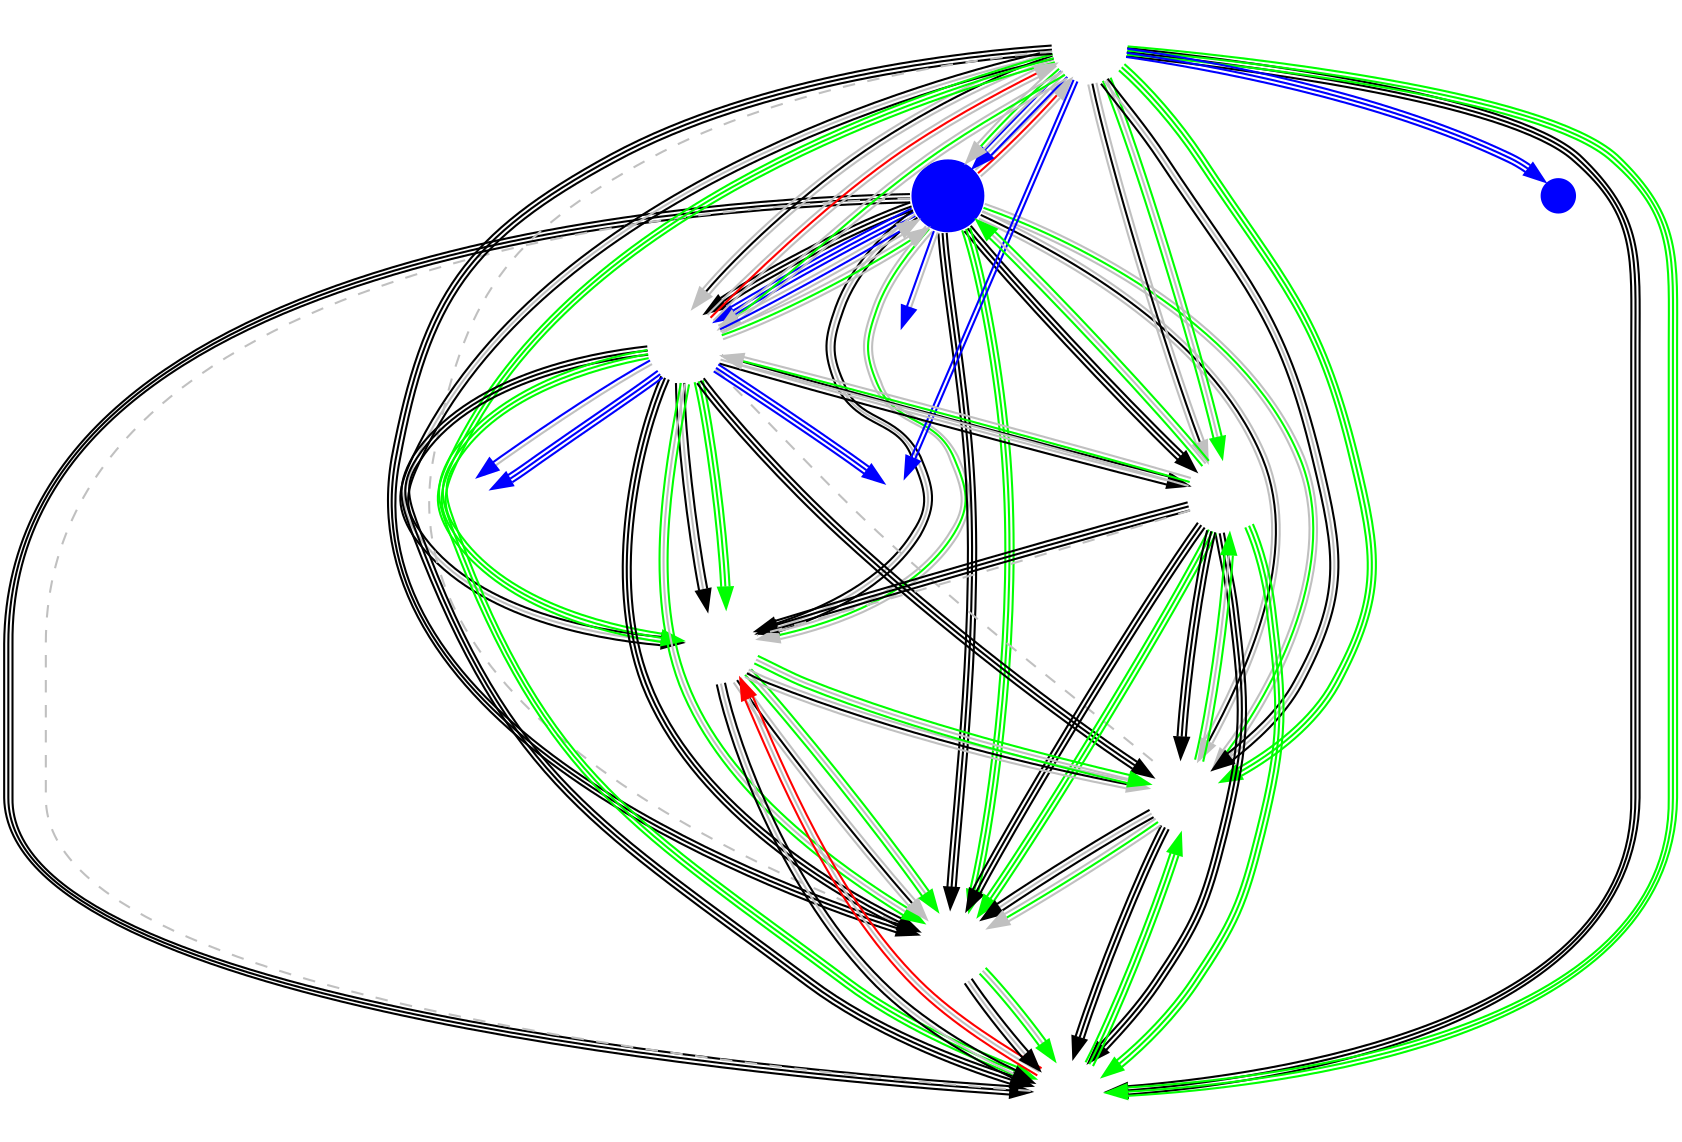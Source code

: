 digraph EU {
	node [shape=circle fixedsize=true width=.5 label="" color="white" margin=0.5];
	imagepath="logos/";
	TL	[image="liquid.png" style="filled" fillcolor="blue"];
	FNC	[image="fnatic.png"];
	DIG	[image="dignitas.png"];
	EXP	[image="expert.png"];
	PD	[image="playing-ducks.png"];
	BEG	[image="begenius.png"];
	SNG	[image="team-synergy.png"];
	TRC	[image="tricked.png"];

	/* Week 1 */
	TL	->	DIG		[ color="black:black:black" ]
	EXP	->	PD		[ color="black:black:black" ]
	SNG	->	BEG		[ color="black:gray:black" ]
	FNC	->	TRC		[ color="black:gray:black" ]
	EXP	->	TRC		[ color="black:black:black" ]
	TL	->	FNC		[ /*color="gray:black:gray"*/ color="gray:red:gray" constraint=false ]

	/* Week 2 */
	DIG	->	SNG		[ color="black:black:black" ]
	PD	->	BEG		[ color="black:gray:black" ]
	DIG	->	TRC		[ color="black:black:black" ]
	TL	->	PD		[ color="black:gray:black" ]
	FNC	->	SNG		[ color="black:black:black" ]
	EXP	->	BEG		[ color="black:black:black" ]

	/* Week 3 */
	PD	->	TRC		[ color="gray:black:gray" ]
	FNC	->	BEG		[ color="black:black:black" ]
	TL	->	SNG		[ color="black:black:black" ]
	DIG	->	EXP		[ color="black:gray:black" ]
	FNC	->	EXP		[ color="gray:black:gray" ]
	TRC	->	SNG		[ color="black:gray:black" ]

	/* Week 4 */
	DIG	->	PD		[ color="black:gray:black" ]
	TL	->	BEG		[ color="black:black:black" ]
	TRC	->	BEG		[ color="black:black:black" ]
	TL	->	EXP		[ color="black:black:black" ]
	FNC	->	DIG		[ color="gray:black:gray" ]
	PD	->	SNG		[ color="gray:black:gray" ]

	/* Week 5 */
	FNC	->	PD		[ color="black:gray:black" ]
	TL	->	TRC		[ color="gray:black:gray" ]
	DIG	->	BEG		[ color="black:black:black" ]
	EXP	->	SNG		[ color="black:black:black" ]



	/*** Western Clash ***/
	node [ width="0.25" ]
	T8	[image="team-8.png"];
	TS	[image="tempo-storm.png" style=filled fillcolor=blue];
	GFE	[image="gale-force-esports.png"];
	NOM	[image="nomia.png"]
//	INF	[image="infamous.png"]

	/* Upper Bracket: Round 1 */
	TL	->	NOM	[ color="blue:gray" ]
	DIG	->	T8	[ color="blue:gray" ]
//	TS	->	INF	[ color="blue:blue" ]
	FNC	->	GFE	[ color="blue:blue" ]

	/* Lower Bracket: Round 1 */
//	T8	->	NOM	[ color="blue:gray" ]
//	GFE	->	INF	[ color="blue:blue" ]
	
	/* Upper Bracket: Round 2 */
	TL	->	DIG	[ color="blue:blue:blue" ]
	FNC	->	TS	[ color="blue:blue:blue" ]

	/* Lower Bracket: Round 2 */
//	T8	->	TS	[ color="gray:blue:gray" ]
	DIG	->	GFE	[ color="blue:blue:blue" ]

	/* Upper Bracket: Round 3 */
	FNC	->	TL	[ color="blue:gray:blue" ]

	/* Lower Bracket: Round 3 */
	DIG	->	T8	[ color="blue:blue:blue" ]

	/* Upper Bracket: Round 4 */
	DIG	->	FNC	[ /*color="gray:blue:gray"*/ color="gray:red:gray" constraint=false ]

	/* Lower Bracket: Round 4 */
	DIG	->	TL	[ color="gray:blue:gray" ]


	/* Week 6 */
	FNC	->	EXP	[ color="green:gray:green" ]
	TL	->	TRC	[ color="gray:green:gray" ]
	SNG	->	BEG	[ color="green:gray:green" ]
	DIG	->	PD	[ color="green:green:green" ]
	TL	->	PD	[ color="gray:green:gray" ]
	EXP	->	DIG	[ color="gray:green:gray" ]

	/* Week 7 */
	FNC	->	BEG	[ color="green:green:green" ]
	TRC	->	SNG	[ color="gray:green:gray" ]
	FNC	->	PD	[ color="green:green:green" ]
	TRC	->	EXP	[ color="green:gray:green" ]
	DIG	->	BEG	[ color="green:green:green" ]
	TL	->	SNG	[ color="green:green:green" ]

	/* Week 8 */
	PD	->	TRC	[ color="green:gray:green" ]
	DIG	->	SNG	[ color="green:gray:green" ]
	EXP	->	BEG	[ color="green:green:green" ]
	FNC	->	TL	[ color="gray:green:gray" ]
	DIG	->	TL	[ color="gray:green:gray" ]
	BEG	->	PD	[ /*color="green:gray:green"*/ color="red:gray:red" constraint=false ]

	/* Week 9 */
	FNC	->	TRC	[ color="green:green:green" ]
	EXP	->	SNG	[ color="green:green:green" ]
	PD	->	SNG	[ color="green:gray:green" ]
	EXP	->	TL	[ color="green:gray:green" ]
	FNC	->	DIG	[ color="gray:green:gray" ]
	BEG	->	TRC	[ color="green:green:green" ]

	edge [ color="gray" dir="none" constraint="false" style="dashed"]

	/* Week 10 */
	FNC	->	SNG
	TL	->	BEG
	DIG	->	TRC
	EXP	->	PD
}
